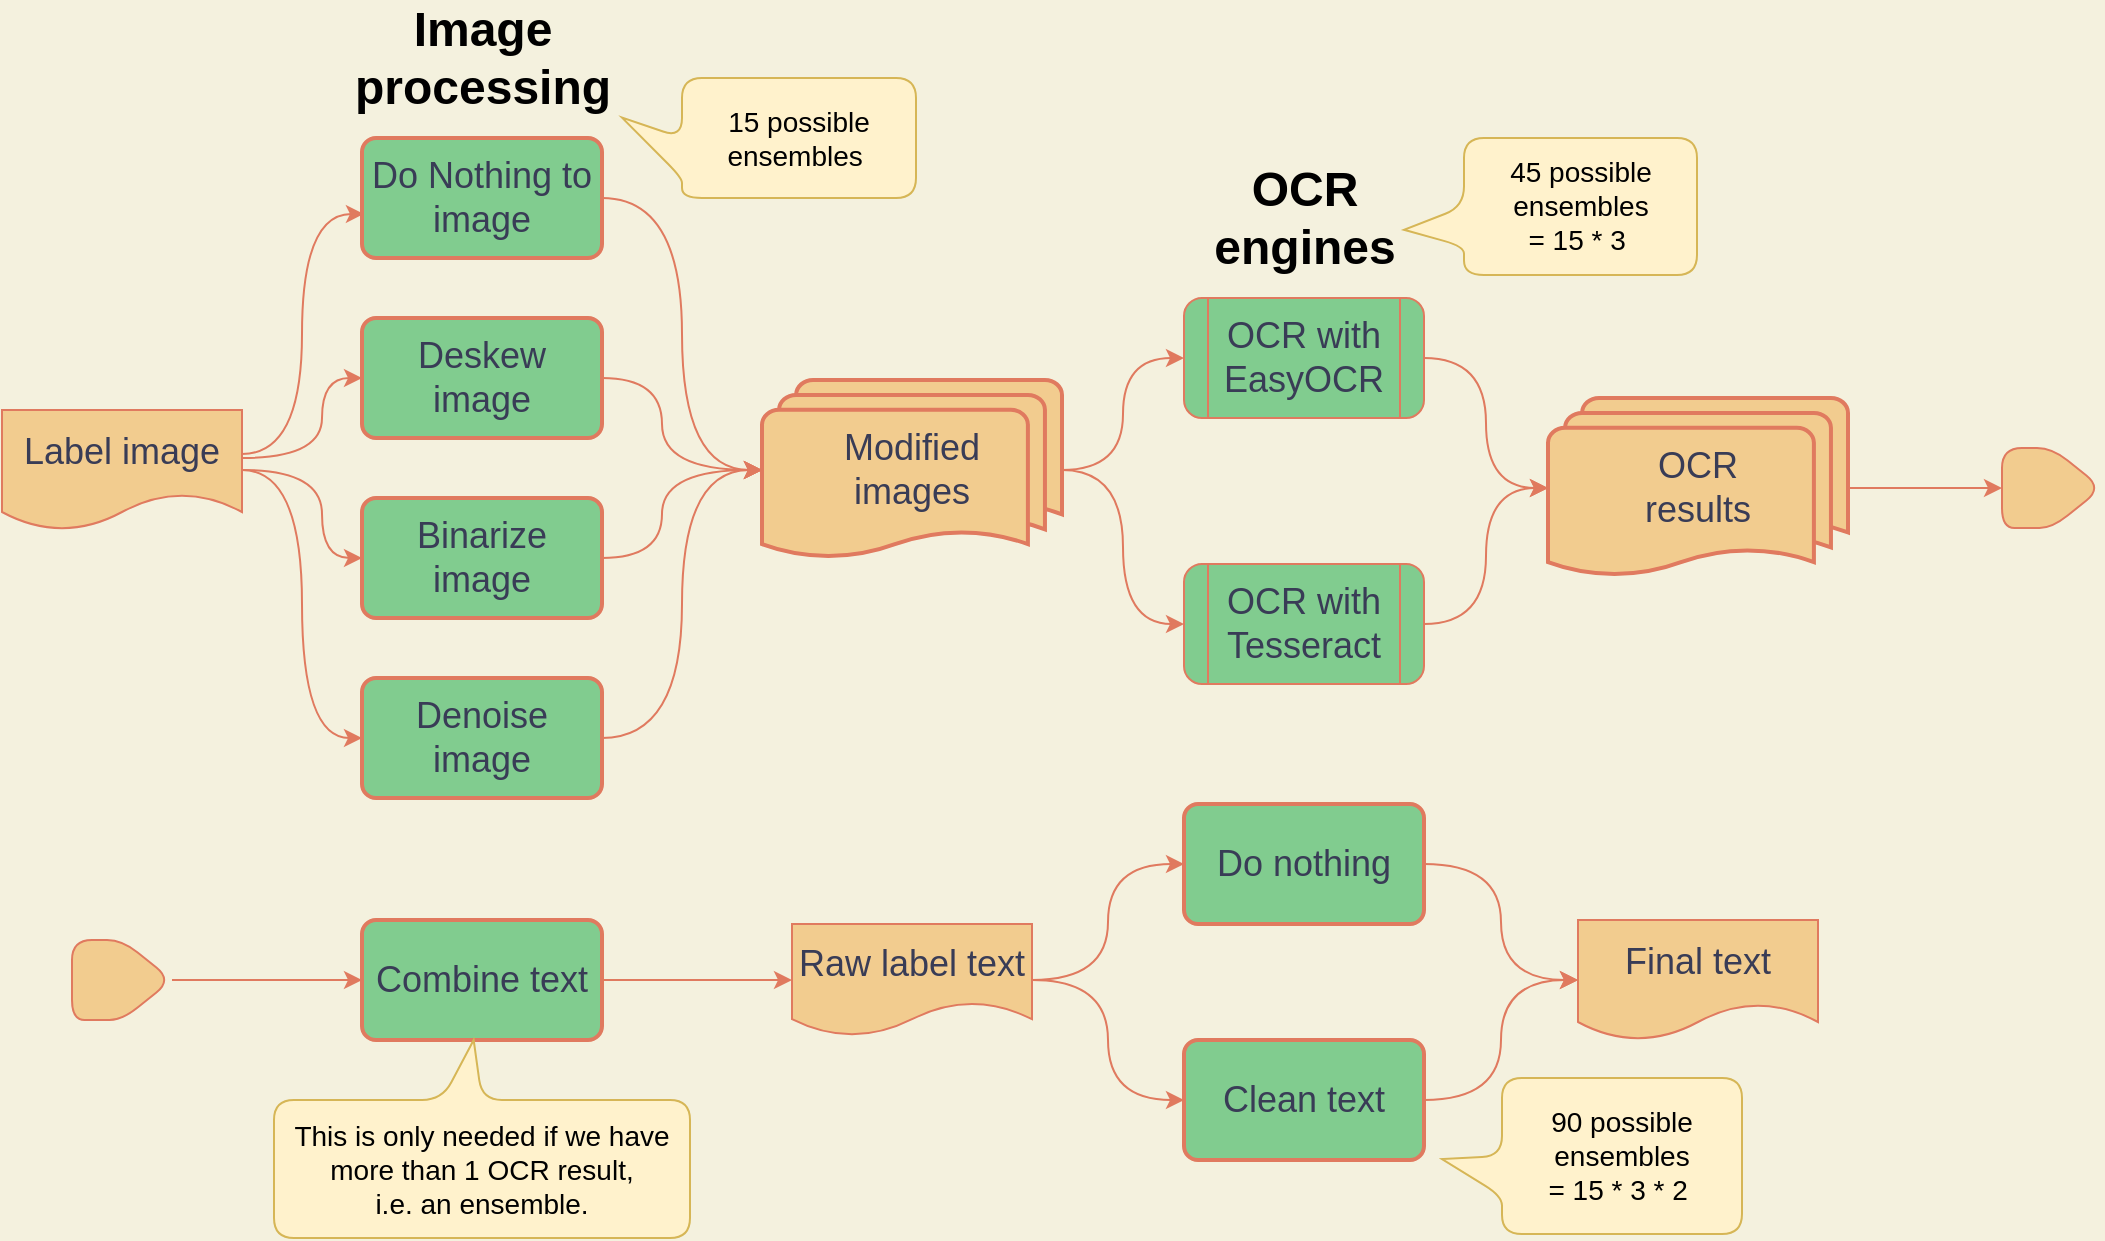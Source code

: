 <mxfile version="19.0.2" type="device"><diagram id="kgpKYQtTHZ0yAKxKKP6v" name="Page-1"><mxGraphModel dx="910" dy="1209" grid="1" gridSize="10" guides="1" tooltips="1" connect="1" arrows="1" fold="1" page="1" pageScale="1" pageWidth="1100" pageHeight="850" background="#F4F1DE" math="0" shadow="0"><root><mxCell id="0"/><mxCell id="1" parent="0"/><mxCell id="5" value="Label image" style="shape=document;whiteSpace=wrap;html=1;boundedLbl=1;fontSize=18;rounded=1;fillColor=#F2CC8F;strokeColor=#E07A5F;fontColor=#393C56;" parent="1" vertex="1"><mxGeometry x="20" y="226" width="120" height="60" as="geometry"/></mxCell><mxCell id="xcEXErJ5AjzrYhJP1DjB-72" style="edgeStyle=orthogonalEdgeStyle;rounded=1;orthogonalLoop=1;jettySize=auto;html=1;entryX=0.5;entryY=0;entryDx=0;entryDy=0;strokeColor=#E07A5F;fontColor=#393C56;labelBackgroundColor=#F4F1DE;curved=1;" parent="1" source="10" target="xcEXErJ5AjzrYhJP1DjB-54" edge="1"><mxGeometry relative="1" as="geometry"/></mxCell><mxCell id="10" value="OCR&lt;br&gt;results" style="strokeWidth=2;html=1;shape=mxgraph.flowchart.multi-document;whiteSpace=wrap;fontSize=18;rounded=1;fillColor=#F2CC8F;strokeColor=#E07A5F;fontColor=#393C56;" parent="1" vertex="1"><mxGeometry x="793" y="220" width="150" height="90" as="geometry"/></mxCell><mxCell id="xcEXErJ5AjzrYhJP1DjB-75" style="edgeStyle=orthogonalEdgeStyle;rounded=1;orthogonalLoop=1;jettySize=auto;html=1;entryX=0;entryY=0.5;entryDx=0;entryDy=0;strokeColor=#E07A5F;fontColor=#393C56;labelBackgroundColor=#F4F1DE;curved=1;" parent="1" source="18" target="19" edge="1"><mxGeometry relative="1" as="geometry"><mxPoint x="681" y="512" as="targetPoint"/></mxGeometry></mxCell><mxCell id="18" value="Raw label text" style="shape=document;whiteSpace=wrap;html=1;boundedLbl=1;fontSize=18;rounded=1;fillColor=#F2CC8F;strokeColor=#E07A5F;fontColor=#393C56;" parent="1" vertex="1"><mxGeometry x="415" y="483" width="120" height="56" as="geometry"/></mxCell><mxCell id="xcEXErJ5AjzrYhJP1DjB-77" style="edgeStyle=orthogonalEdgeStyle;rounded=1;orthogonalLoop=1;jettySize=auto;html=1;entryX=0;entryY=0.5;entryDx=0;entryDy=0;strokeColor=#E07A5F;fontColor=#393C56;labelBackgroundColor=#F4F1DE;curved=1;exitX=1;exitY=0.5;exitDx=0;exitDy=0;" parent="1" source="19" target="20" edge="1"><mxGeometry relative="1" as="geometry"/></mxCell><mxCell id="19" value="Do nothing" style="rounded=1;whiteSpace=wrap;html=1;absoluteArcSize=1;arcSize=14;strokeWidth=2;fontSize=18;fillColor=#81CC8F;strokeColor=#E07A5F;fontColor=#393C56;" parent="1" vertex="1"><mxGeometry x="611" y="423" width="120" height="60" as="geometry"/></mxCell><mxCell id="20" value="Final text" style="shape=document;whiteSpace=wrap;html=1;boundedLbl=1;fontSize=18;rounded=1;fillColor=#F2CC8F;strokeColor=#E07A5F;fontColor=#393C56;" parent="1" vertex="1"><mxGeometry x="808" y="481" width="120" height="60" as="geometry"/></mxCell><mxCell id="xcEXErJ5AjzrYhJP1DjB-74" style="edgeStyle=orthogonalEdgeStyle;rounded=1;orthogonalLoop=1;jettySize=auto;html=1;entryX=0;entryY=0.5;entryDx=0;entryDy=0;strokeColor=#E07A5F;fontColor=#393C56;labelBackgroundColor=#F4F1DE;curved=1;" parent="1" source="43" target="18" edge="1"><mxGeometry relative="1" as="geometry"/></mxCell><mxCell id="43" value="Combine text" style="rounded=1;whiteSpace=wrap;html=1;absoluteArcSize=1;arcSize=14;strokeWidth=2;fontSize=18;fillColor=#81CC8F;strokeColor=#E07A5F;fontColor=#393C56;" parent="1" vertex="1"><mxGeometry x="200" y="481" width="120" height="60" as="geometry"/></mxCell><mxCell id="52" value="This is only needed if we have more than 1 OCR result,&lt;br&gt;i.e. an ensemble." style="shape=callout;whiteSpace=wrap;html=1;perimeter=calloutPerimeter;fontSize=14;direction=west;position2=0.52;rounded=1;fillColor=#fff2cc;strokeColor=#d6b656;" parent="1" vertex="1"><mxGeometry x="156" y="541" width="208" height="99" as="geometry"/></mxCell><mxCell id="xcEXErJ5AjzrYhJP1DjB-54" value="" style="verticalLabelPosition=bottom;verticalAlign=top;html=1;shape=offPageConnector;rounded=1;size=0.5;direction=north;fillColor=#F2CC8F;strokeColor=#E07A5F;fontColor=#393C56;" parent="1" vertex="1"><mxGeometry x="1020" y="245" width="50" height="40" as="geometry"/></mxCell><mxCell id="xcEXErJ5AjzrYhJP1DjB-73" style="edgeStyle=orthogonalEdgeStyle;rounded=1;orthogonalLoop=1;jettySize=auto;html=1;entryX=0;entryY=0.5;entryDx=0;entryDy=0;strokeColor=#E07A5F;fontColor=#393C56;labelBackgroundColor=#F4F1DE;curved=1;exitX=0.5;exitY=1;exitDx=0;exitDy=0;" parent="1" source="rkL0Jd7m11eWdwFmsDs1-63" target="43" edge="1"><mxGeometry relative="1" as="geometry"><mxPoint x="71" y="512" as="sourcePoint"/></mxGeometry></mxCell><mxCell id="rkL0Jd7m11eWdwFmsDs1-61" value="" style="group" parent="1" vertex="1" connectable="0"><mxGeometry x="611" y="170" width="120" height="190" as="geometry"/></mxCell><mxCell id="9" value="OCR with EasyOCR" style="shape=process;whiteSpace=wrap;html=1;backgroundOutline=1;fontSize=18;rounded=1;fillColor=#81CC8F;strokeColor=#E07A5F;fontColor=#393C56;" parent="rkL0Jd7m11eWdwFmsDs1-61" vertex="1"><mxGeometry width="120" height="60" as="geometry"/></mxCell><mxCell id="rkL0Jd7m11eWdwFmsDs1-58" value="OCR with Tesseract" style="shape=process;whiteSpace=wrap;html=1;backgroundOutline=1;fontSize=18;rounded=1;fillColor=#81CC8F;strokeColor=#E07A5F;fontColor=#393C56;" parent="rkL0Jd7m11eWdwFmsDs1-61" vertex="1"><mxGeometry y="133" width="120" height="60" as="geometry"/></mxCell><mxCell id="rkL0Jd7m11eWdwFmsDs1-62" value="Modified&lt;br&gt;images" style="strokeWidth=2;html=1;shape=mxgraph.flowchart.multi-document;whiteSpace=wrap;fontSize=18;rounded=1;fillColor=#F2CC8F;strokeColor=#E07A5F;fontColor=#393C56;" parent="1" vertex="1"><mxGeometry x="400" y="211" width="150" height="90" as="geometry"/></mxCell><mxCell id="rkL0Jd7m11eWdwFmsDs1-63" value="" style="verticalLabelPosition=bottom;verticalAlign=top;html=1;shape=offPageConnector;rounded=1;size=0.5;direction=north;fillColor=#F2CC8F;strokeColor=#E07A5F;fontColor=#393C56;" parent="1" vertex="1"><mxGeometry x="55" y="491" width="50" height="40" as="geometry"/></mxCell><mxCell id="rkL0Jd7m11eWdwFmsDs1-81" style="edgeStyle=orthogonalEdgeStyle;rounded=1;orthogonalLoop=1;jettySize=auto;html=1;entryX=0;entryY=0.5;entryDx=0;entryDy=0;strokeColor=#E07A5F;fontColor=#393C56;labelBackgroundColor=#F4F1DE;curved=1;exitX=1;exitY=0.5;exitDx=0;exitDy=0;exitPerimeter=0;" parent="1" source="rkL0Jd7m11eWdwFmsDs1-62" target="9" edge="1"><mxGeometry relative="1" as="geometry"><mxPoint x="366" y="564" as="sourcePoint"/><mxPoint x="481" y="564" as="targetPoint"/></mxGeometry></mxCell><mxCell id="rkL0Jd7m11eWdwFmsDs1-82" style="edgeStyle=orthogonalEdgeStyle;rounded=1;orthogonalLoop=1;jettySize=auto;html=1;entryX=0;entryY=0.5;entryDx=0;entryDy=0;strokeColor=#E07A5F;fontColor=#393C56;labelBackgroundColor=#F4F1DE;curved=1;exitX=1;exitY=0.5;exitDx=0;exitDy=0;exitPerimeter=0;" parent="1" source="rkL0Jd7m11eWdwFmsDs1-62" target="rkL0Jd7m11eWdwFmsDs1-58" edge="1"><mxGeometry relative="1" as="geometry"><mxPoint x="590" y="279" as="sourcePoint"/><mxPoint x="650" y="214" as="targetPoint"/></mxGeometry></mxCell><mxCell id="rkL0Jd7m11eWdwFmsDs1-84" style="edgeStyle=orthogonalEdgeStyle;rounded=1;orthogonalLoop=1;jettySize=auto;html=1;entryX=0;entryY=0.5;entryDx=0;entryDy=0;strokeColor=#E07A5F;fontColor=#393C56;labelBackgroundColor=#F4F1DE;curved=1;entryPerimeter=0;" parent="1" source="9" target="10" edge="1"><mxGeometry relative="1" as="geometry"><mxPoint x="590" y="279" as="sourcePoint"/><mxPoint x="650" y="344" as="targetPoint"/></mxGeometry></mxCell><mxCell id="rkL0Jd7m11eWdwFmsDs1-85" style="edgeStyle=orthogonalEdgeStyle;rounded=1;orthogonalLoop=1;jettySize=auto;html=1;entryX=0;entryY=0.5;entryDx=0;entryDy=0;strokeColor=#E07A5F;fontColor=#393C56;labelBackgroundColor=#F4F1DE;curved=1;entryPerimeter=0;exitX=1;exitY=0.5;exitDx=0;exitDy=0;" parent="1" source="rkL0Jd7m11eWdwFmsDs1-58" target="10" edge="1"><mxGeometry relative="1" as="geometry"><mxPoint x="770" y="214" as="sourcePoint"/><mxPoint x="830" y="279" as="targetPoint"/></mxGeometry></mxCell><mxCell id="rkL0Jd7m11eWdwFmsDs1-87" value="Image&lt;br&gt;processing" style="text;strokeColor=none;fillColor=none;html=1;fontSize=24;fontStyle=1;verticalAlign=middle;align=center;" parent="1" vertex="1"><mxGeometry x="210" y="30" width="100" height="40" as="geometry"/></mxCell><mxCell id="rkL0Jd7m11eWdwFmsDs1-88" value="OCR&lt;br&gt;engines" style="text;strokeColor=none;fillColor=none;html=1;fontSize=24;fontStyle=1;verticalAlign=middle;align=center;" parent="1" vertex="1"><mxGeometry x="621" y="110" width="100" height="40" as="geometry"/></mxCell><mxCell id="-i7EjhoAqXeXkkZrZDzu-10" value="Deskew image" style="rounded=1;whiteSpace=wrap;html=1;absoluteArcSize=1;arcSize=14;strokeWidth=2;fontSize=18;fillColor=#81CC8F;strokeColor=#E07A5F;fontColor=#393C56;" parent="1" vertex="1"><mxGeometry x="200" y="180" width="120" height="60" as="geometry"/></mxCell><mxCell id="6" style="edgeStyle=orthogonalEdgeStyle;rounded=1;orthogonalLoop=1;jettySize=auto;html=1;exitX=0.5;exitY=1;exitDx=0;exitDy=0;strokeColor=#E07A5F;fontColor=#393C56;labelBackgroundColor=#F4F1DE;curved=1;" parent="1" edge="1"><mxGeometry relative="1" as="geometry"><mxPoint x="278" y="442" as="sourcePoint"/><mxPoint x="278" y="442" as="targetPoint"/></mxGeometry></mxCell><mxCell id="7" value="Binarize image" style="rounded=1;whiteSpace=wrap;html=1;absoluteArcSize=1;arcSize=14;strokeWidth=2;fontSize=18;fillColor=#81CC8F;strokeColor=#E07A5F;fontColor=#393C56;" parent="1" vertex="1"><mxGeometry x="200" y="270" width="120" height="60" as="geometry"/></mxCell><object label="Denoise image" class="action" id="8"><mxCell style="rounded=1;whiteSpace=wrap;html=1;absoluteArcSize=1;arcSize=14;strokeWidth=2;fontSize=18;fillColor=#81CC8F;strokeColor=#E07A5F;fontColor=#393C56;" parent="1" vertex="1"><mxGeometry x="200" y="360" width="120" height="60" as="geometry"/></mxCell></object><mxCell id="rkL0Jd7m11eWdwFmsDs1-52" value="Do Nothing to image" style="rounded=1;whiteSpace=wrap;html=1;absoluteArcSize=1;arcSize=14;strokeWidth=2;fontSize=18;fillColor=#81CC8F;strokeColor=#E07A5F;fontColor=#393C56;" parent="1" vertex="1"><mxGeometry x="200" y="90" width="120" height="60" as="geometry"/></mxCell><mxCell id="rkL0Jd7m11eWdwFmsDs1-90" style="edgeStyle=orthogonalEdgeStyle;rounded=1;orthogonalLoop=1;jettySize=auto;html=1;entryX=0.008;entryY=0.633;entryDx=0;entryDy=0;strokeColor=#E07A5F;fontColor=#393C56;labelBackgroundColor=#F4F1DE;curved=1;exitX=1;exitY=0.367;exitDx=0;exitDy=0;exitPerimeter=0;entryPerimeter=0;" parent="1" source="5" target="rkL0Jd7m11eWdwFmsDs1-52" edge="1"><mxGeometry relative="1" as="geometry"><mxPoint x="81" y="544" as="sourcePoint"/><mxPoint x="234" y="544" as="targetPoint"/></mxGeometry></mxCell><mxCell id="rkL0Jd7m11eWdwFmsDs1-91" style="edgeStyle=orthogonalEdgeStyle;rounded=1;orthogonalLoop=1;jettySize=auto;html=1;entryX=0;entryY=0.5;entryDx=0;entryDy=0;strokeColor=#E07A5F;fontColor=#393C56;labelBackgroundColor=#F4F1DE;curved=1;" parent="1" target="-i7EjhoAqXeXkkZrZDzu-10" edge="1"><mxGeometry relative="1" as="geometry"><mxPoint x="140" y="250" as="sourcePoint"/><mxPoint x="210.96" y="137.98" as="targetPoint"/><Array as="points"><mxPoint x="180" y="250"/><mxPoint x="180" y="210"/></Array></mxGeometry></mxCell><mxCell id="rkL0Jd7m11eWdwFmsDs1-92" style="edgeStyle=orthogonalEdgeStyle;rounded=1;orthogonalLoop=1;jettySize=auto;html=1;entryX=0;entryY=0.5;entryDx=0;entryDy=0;strokeColor=#E07A5F;fontColor=#393C56;labelBackgroundColor=#F4F1DE;curved=1;exitX=1;exitY=0.5;exitDx=0;exitDy=0;" parent="1" source="5" target="7" edge="1"><mxGeometry relative="1" as="geometry"><mxPoint x="150" y="260" as="sourcePoint"/><mxPoint x="210" y="220" as="targetPoint"/><Array as="points"><mxPoint x="180" y="256"/><mxPoint x="180" y="300"/></Array></mxGeometry></mxCell><mxCell id="rkL0Jd7m11eWdwFmsDs1-93" style="edgeStyle=orthogonalEdgeStyle;rounded=1;orthogonalLoop=1;jettySize=auto;html=1;entryX=0;entryY=0.5;entryDx=0;entryDy=0;strokeColor=#E07A5F;fontColor=#393C56;labelBackgroundColor=#F4F1DE;curved=1;exitX=1;exitY=0.5;exitDx=0;exitDy=0;" parent="1" source="5" target="8" edge="1"><mxGeometry relative="1" as="geometry"><mxPoint x="150" y="258.02" as="sourcePoint"/><mxPoint x="210.96" y="137.98" as="targetPoint"/></mxGeometry></mxCell><mxCell id="rkL0Jd7m11eWdwFmsDs1-94" style="edgeStyle=orthogonalEdgeStyle;rounded=1;orthogonalLoop=1;jettySize=auto;html=1;entryX=0;entryY=0.5;entryDx=0;entryDy=0;strokeColor=#E07A5F;fontColor=#393C56;labelBackgroundColor=#F4F1DE;curved=1;exitX=1;exitY=0.5;exitDx=0;exitDy=0;entryPerimeter=0;" parent="1" source="rkL0Jd7m11eWdwFmsDs1-52" target="rkL0Jd7m11eWdwFmsDs1-62" edge="1"><mxGeometry relative="1" as="geometry"><mxPoint x="560" y="266" as="sourcePoint"/><mxPoint x="621" y="210" as="targetPoint"/></mxGeometry></mxCell><mxCell id="rkL0Jd7m11eWdwFmsDs1-95" style="edgeStyle=orthogonalEdgeStyle;rounded=1;orthogonalLoop=1;jettySize=auto;html=1;entryX=0;entryY=0.5;entryDx=0;entryDy=0;strokeColor=#E07A5F;fontColor=#393C56;labelBackgroundColor=#F4F1DE;curved=1;exitX=1;exitY=0.5;exitDx=0;exitDy=0;entryPerimeter=0;" parent="1" source="-i7EjhoAqXeXkkZrZDzu-10" target="rkL0Jd7m11eWdwFmsDs1-62" edge="1"><mxGeometry relative="1" as="geometry"><mxPoint x="330" y="130" as="sourcePoint"/><mxPoint x="410" y="266" as="targetPoint"/><Array as="points"><mxPoint x="350" y="210"/><mxPoint x="350" y="256"/></Array></mxGeometry></mxCell><mxCell id="rkL0Jd7m11eWdwFmsDs1-96" style="edgeStyle=orthogonalEdgeStyle;rounded=1;orthogonalLoop=1;jettySize=auto;html=1;entryX=0;entryY=0.5;entryDx=0;entryDy=0;strokeColor=#E07A5F;fontColor=#393C56;labelBackgroundColor=#F4F1DE;curved=1;exitX=1;exitY=0.5;exitDx=0;exitDy=0;entryPerimeter=0;" parent="1" source="7" target="rkL0Jd7m11eWdwFmsDs1-62" edge="1"><mxGeometry relative="1" as="geometry"><mxPoint x="330" y="220" as="sourcePoint"/><mxPoint x="410" y="266" as="targetPoint"/><Array as="points"><mxPoint x="350" y="300"/><mxPoint x="350" y="256"/></Array></mxGeometry></mxCell><mxCell id="rkL0Jd7m11eWdwFmsDs1-97" style="edgeStyle=orthogonalEdgeStyle;rounded=1;orthogonalLoop=1;jettySize=auto;html=1;entryX=0;entryY=0.5;entryDx=0;entryDy=0;strokeColor=#E07A5F;fontColor=#393C56;labelBackgroundColor=#F4F1DE;curved=1;exitX=1;exitY=0.5;exitDx=0;exitDy=0;entryPerimeter=0;" parent="1" source="8" target="rkL0Jd7m11eWdwFmsDs1-62" edge="1"><mxGeometry relative="1" as="geometry"><mxPoint x="330" y="310" as="sourcePoint"/><mxPoint x="410" y="266" as="targetPoint"/></mxGeometry></mxCell><mxCell id="LT2ci1H4x0N9MevsjEof-52" value="15 possible ensembles&amp;nbsp;" style="shape=callout;whiteSpace=wrap;html=1;perimeter=calloutPerimeter;fontSize=14;direction=south;position2=0.33;rounded=1;fillColor=#fff2cc;strokeColor=#d6b656;" parent="1" vertex="1"><mxGeometry x="330" y="60" width="147" height="60" as="geometry"/></mxCell><mxCell id="LT2ci1H4x0N9MevsjEof-53" value="45 possible ensembles&lt;br&gt;= 15 * 3&amp;nbsp;" style="shape=callout;whiteSpace=wrap;html=1;perimeter=calloutPerimeter;fontSize=14;direction=south;position2=0.67;rounded=1;fillColor=#fff2cc;strokeColor=#d6b656;" parent="1" vertex="1"><mxGeometry x="721" y="90" width="146.5" height="68.5" as="geometry"/></mxCell><mxCell id="LT2ci1H4x0N9MevsjEof-55" value="90&amp;nbsp;possible&lt;br&gt;ensembles&lt;br&gt;= 15 * 3&amp;nbsp;* 2&amp;nbsp;" style="shape=callout;whiteSpace=wrap;html=1;perimeter=calloutPerimeter;fontSize=14;direction=south;position2=0.52;rounded=1;fillColor=#fff2cc;strokeColor=#d6b656;" parent="1" vertex="1"><mxGeometry x="740" y="560" width="150" height="78" as="geometry"/></mxCell><mxCell id="LT2ci1H4x0N9MevsjEof-57" value="Clean text" style="rounded=1;whiteSpace=wrap;html=1;absoluteArcSize=1;arcSize=14;strokeWidth=2;fontSize=18;fillColor=#81CC8F;strokeColor=#E07A5F;fontColor=#393C56;" parent="1" vertex="1"><mxGeometry x="611" y="541" width="120" height="60" as="geometry"/></mxCell><mxCell id="LT2ci1H4x0N9MevsjEof-59" style="edgeStyle=orthogonalEdgeStyle;rounded=1;orthogonalLoop=1;jettySize=auto;html=1;strokeColor=#E07A5F;fontColor=#393C56;labelBackgroundColor=#F4F1DE;curved=1;exitX=1;exitY=0.5;exitDx=0;exitDy=0;entryX=0;entryY=0.5;entryDx=0;entryDy=0;" parent="1" source="18" target="LT2ci1H4x0N9MevsjEof-57" edge="1"><mxGeometry relative="1" as="geometry"><mxPoint x="610" y="550" as="targetPoint"/><mxPoint x="545" y="521" as="sourcePoint"/></mxGeometry></mxCell><mxCell id="LT2ci1H4x0N9MevsjEof-62" style="edgeStyle=orthogonalEdgeStyle;rounded=1;orthogonalLoop=1;jettySize=auto;html=1;entryX=0;entryY=0.5;entryDx=0;entryDy=0;strokeColor=#E07A5F;fontColor=#393C56;labelBackgroundColor=#F4F1DE;curved=1;exitX=1;exitY=0.5;exitDx=0;exitDy=0;" parent="1" source="LT2ci1H4x0N9MevsjEof-57" target="20" edge="1"><mxGeometry relative="1" as="geometry"><mxPoint x="741" y="480" as="sourcePoint"/><mxPoint x="818" y="521" as="targetPoint"/></mxGeometry></mxCell></root></mxGraphModel></diagram></mxfile>
